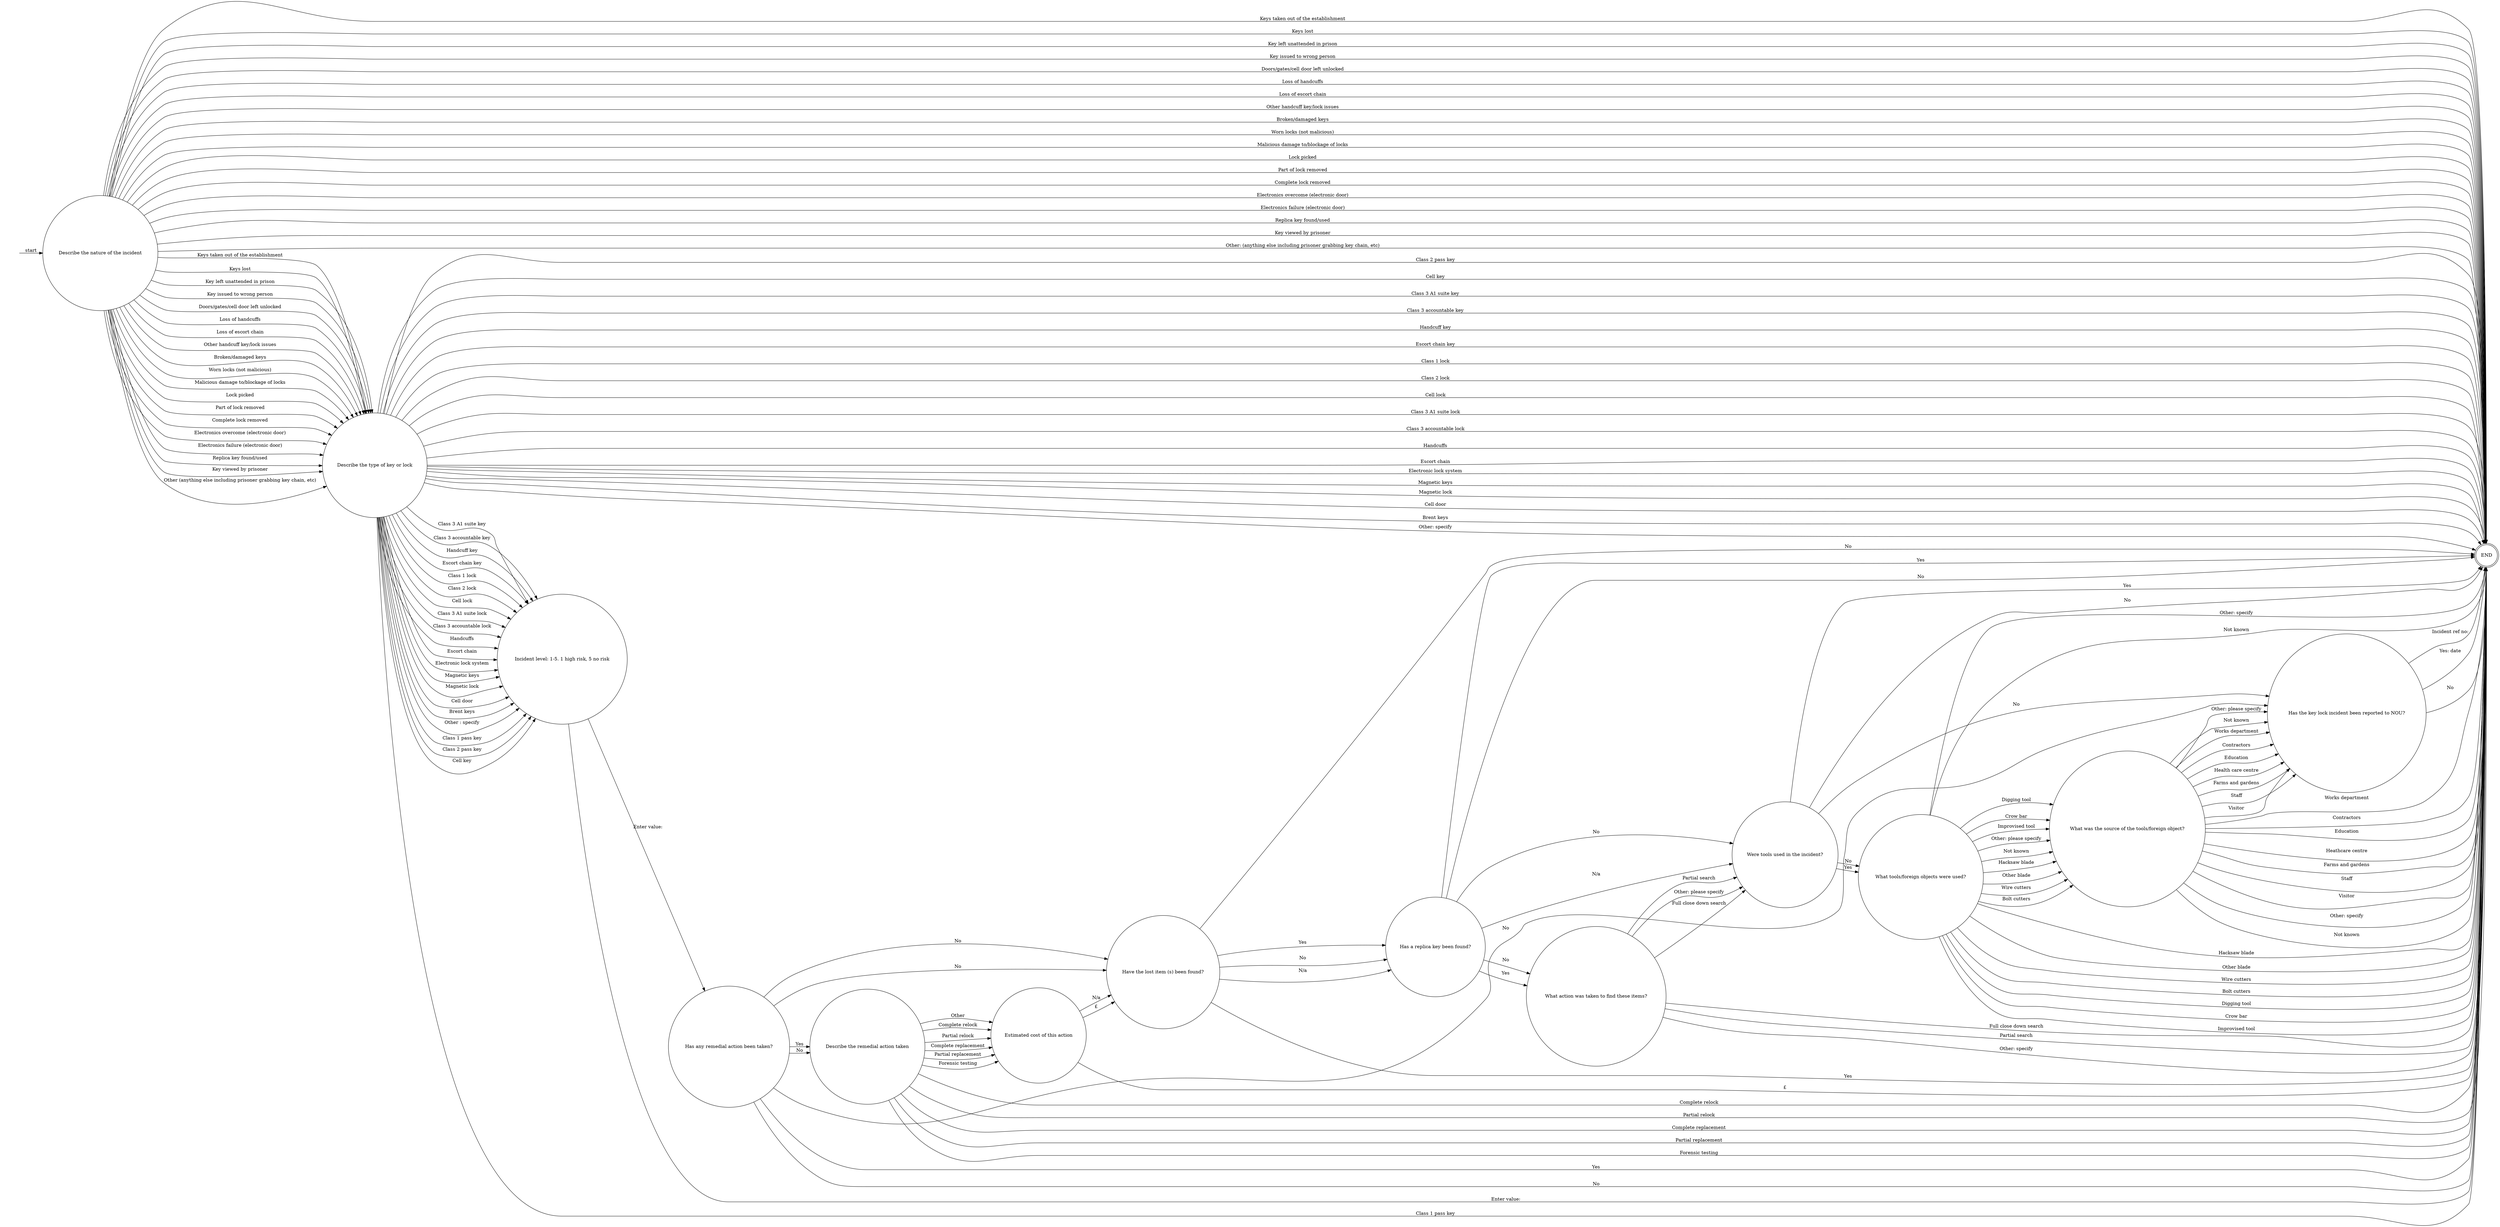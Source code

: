 digraph KEY_LOCK_INCIDENT {  rankdir=LR;
  node [shape = circle];
  START_NODE [label="", shape=none];
  START_NODE -> 45196 [label = "start"];
  END_NODE [label="END", shape="doublecircle"];
  45196 [label = "Describe the nature of the incident"];
  45196 -> END_NODE [label = "Keys taken out of the establishment", style="filled", color="#DDD"];
  45196 -> END_NODE [label = "Keys lost", style="filled", color="#DDD"];
  45196 -> END_NODE [label = "Key left unattended in prison", style="filled", color="#DDD"];
  45196 -> END_NODE [label = "Key issued to wrong person", style="filled", color="#DDD"];
  45196 -> END_NODE [label = "Doors/gates/cell door left unlocked", style="filled", color="#DDD"];
  45196 -> END_NODE [label = "Loss of handcuffs", style="filled", color="#DDD"];
  45196 -> END_NODE [label = "Loss of escort chain", style="filled", color="#DDD"];
  45196 -> END_NODE [label = "Other handcuff key/lock issues", style="filled", color="#DDD"];
  45196 -> END_NODE [label = "Broken/damaged keys", style="filled", color="#DDD"];
  45196 -> END_NODE [label = "Worn locks (not malicious)", style="filled", color="#DDD"];
  45196 -> END_NODE [label = "Malicious damage to/blockage of locks", style="filled", color="#DDD"];
  45196 -> END_NODE [label = "Lock picked", style="filled", color="#DDD"];
  45196 -> END_NODE [label = "Part of lock removed", style="filled", color="#DDD"];
  45196 -> END_NODE [label = "Complete lock removed", style="filled", color="#DDD"];
  45196 -> END_NODE [label = "Electronics overcome (electronic door)", style="filled", color="#DDD"];
  45196 -> END_NODE [label = "Electronics failure (electronic door)", style="filled", color="#DDD"];
  45196 -> END_NODE [label = "Replica key found/used", style="filled", color="#DDD"];
  45196 -> END_NODE [label = "Key viewed by prisoner", style="filled", color="#DDD"];
  45196 -> END_NODE [label = "Other: (anything else including prisoner grabbing key chain, etc)", style="filled", color="#DDD"];
  45196 -> 45197 [label = "Keys taken out of the establishment"];
  45196 -> 45197 [label = "Keys lost"];
  45196 -> 45197 [label = "Key left unattended in prison"];
  45196 -> 45197 [label = "Key issued to wrong person"];
  45196 -> 45197 [label = "Doors/gates/cell door left unlocked"];
  45196 -> 45197 [label = "Loss of handcuffs"];
  45196 -> 45197 [label = "Loss of escort chain"];
  45196 -> 45197 [label = "Other handcuff key/lock issues"];
  45196 -> 45197 [label = "Broken/damaged keys"];
  45196 -> 45197 [label = "Worn locks (not malicious)"];
  45196 -> 45197 [label = "Malicious damage to/blockage of locks"];
  45196 -> 45197 [label = "Lock picked"];
  45196 -> 45197 [label = "Part of lock removed"];
  45196 -> 45197 [label = "Complete lock removed"];
  45196 -> 45197 [label = "Electronics overcome (electronic door)"];
  45196 -> 45197 [label = "Electronics failure (electronic door)"];
  45196 -> 45197 [label = "Replica key found/used"];
  45196 -> 45197 [label = "Key viewed by prisoner"];
  45196 -> 45197 [label = "Other (anything else including prisoner grabbing key chain, etc)"];
  45197 [label = "Describe the type of key or lock"];
  45197 -> END_NODE [label = "Class 1 pass key", style="filled", color="#DDD"];
  45197 -> END_NODE [label = "Class 2 pass key", style="filled", color="#DDD"];
  45197 -> END_NODE [label = "Cell key", style="filled", color="#DDD"];
  45197 -> END_NODE [label = "Class 3 A1 suite key", style="filled", color="#DDD"];
  45197 -> END_NODE [label = "Class 3 accountable key", style="filled", color="#DDD"];
  45197 -> END_NODE [label = "Handcuff key", style="filled", color="#DDD"];
  45197 -> END_NODE [label = "Escort chain key", style="filled", color="#DDD"];
  45197 -> END_NODE [label = "Class 1 lock", style="filled", color="#DDD"];
  45197 -> END_NODE [label = "Class 2 lock", style="filled", color="#DDD"];
  45197 -> END_NODE [label = "Cell lock", style="filled", color="#DDD"];
  45197 -> END_NODE [label = "Class 3 A1 suite lock", style="filled", color="#DDD"];
  45197 -> END_NODE [label = "Class 3 accountable lock", style="filled", color="#DDD"];
  45197 -> END_NODE [label = "Handcuffs", style="filled", color="#DDD"];
  45197 -> END_NODE [label = "Escort chain", style="filled", color="#DDD"];
  45197 -> END_NODE [label = "Electronic lock system", style="filled", color="#DDD"];
  45197 -> END_NODE [label = "Magnetic keys", style="filled", color="#DDD"];
  45197 -> END_NODE [label = "Magnetic lock", style="filled", color="#DDD"];
  45197 -> END_NODE [label = "Cell door", style="filled", color="#DDD"];
  45197 -> END_NODE [label = "Brent keys", style="filled", color="#DDD"];
  45197 -> END_NODE [label = "Other: specify", style="filled", color="#DDD"];
  45197 -> 45198 [label = "Class 1 pass key"];
  45197 -> 45198 [label = "Class 2 pass key"];
  45197 -> 45198 [label = "Cell key"];
  45197 -> 45198 [label = "Class 3 A1 suite key"];
  45197 -> 45198 [label = "Class 3 accountable key"];
  45197 -> 45198 [label = "Handcuff key"];
  45197 -> 45198 [label = "Escort chain key"];
  45197 -> 45198 [label = "Class 1 lock"];
  45197 -> 45198 [label = "Class 2 lock"];
  45197 -> 45198 [label = "Cell lock"];
  45197 -> 45198 [label = "Class 3 A1 suite lock"];
  45197 -> 45198 [label = "Class 3 accountable lock"];
  45197 -> 45198 [label = "Handcuffs"];
  45197 -> 45198 [label = "Escort chain"];
  45197 -> 45198 [label = "Electronic lock system"];
  45197 -> 45198 [label = "Magnetic keys"];
  45197 -> 45198 [label = "Magnetic lock"];
  45197 -> 45198 [label = "Cell door"];
  45197 -> 45198 [label = "Brent keys"];
  45197 -> 45198 [label = "Other : specify"];
  45198 [label = "Incident level: 1-5. 1 high risk, 5 no risk"];
  45198 -> END_NODE [label = "Enter value:", style="filled", color="#DDD"];
  45198 -> 45199 [label = "Enter value:"];
  45199 [label = "Has any remedial action been taken?"];
  45199 -> END_NODE [label = "Yes", style="filled", color="#DDD"];
  45199 -> END_NODE [label = "No", style="filled", color="#DDD"];
  45199 -> 45200 [label = "Yes"];
  45199 -> 45200 [label = "No", style="filled", color="#DDD"];
  45199 -> 45202 [label = "No", style="filled", color="#DDD"];
  45199 -> 45208 [label = "No", style="filled", color="#DDD"];
  45199 -> 45202 [label = "No"];
  45200 [label = "Describe the remedial action taken"];
  45200 -> END_NODE [label = "Complete relock", style="filled", color="#DDD"];
  45200 -> END_NODE [label = "Partial relock", style="filled", color="#DDD"];
  45200 -> END_NODE [label = "Complete replacement", style="filled", color="#DDD"];
  45200 -> END_NODE [label = "Partial replacement", style="filled", color="#DDD"];
  45200 -> END_NODE [label = "Forensic testing", style="filled", color="#DDD"];
  45200 -> 45201 [label = "Complete relock"];
  45200 -> 45201 [label = "Partial relock"];
  45200 -> 45201 [label = "Complete replacement"];
  45200 -> 45201 [label = "Partial replacement"];
  45200 -> 45201 [label = "Forensic testing"];
  45200 -> 45201 [label = "Other"];
  45201 [label = "Estimated cost of this action"];
  45201 -> END_NODE [label = "£", style="filled", color="#DDD"];
  45201 -> 45202 [label = "£"];
  45201 -> 45202 [label = "N/a"];
  45202 [label = "Have the lost item (s) been found?"];
  45202 -> END_NODE [label = "Yes", style="filled", color="#DDD"];
  45202 -> END_NODE [label = "No", style="filled", color="#DDD"];
  45202 -> 45203 [label = "Yes"];
  45202 -> 45203 [label = "No"];
  45202 -> 45203 [label = "N/a"];
  45203 [label = "Has a replica key been found?"];
  45203 -> END_NODE [label = "Yes", style="filled", color="#DDD"];
  45203 -> END_NODE [label = "No", style="filled", color="#DDD"];
  45203 -> 45204 [label = "Yes"];
  45203 -> 45204 [label = "No", style="filled", color="#DDD"];
  45203 -> 45205 [label = "No"];
  45203 -> 45205 [label = "N/a"];
  45204 [label = "What action was taken to find these items?"];
  45204 -> END_NODE [label = "Full close down search", style="filled", color="#DDD"];
  45204 -> END_NODE [label = "Partial search", style="filled", color="#DDD"];
  45204 -> END_NODE [label = "Other: specify", style="filled", color="#DDD"];
  45204 -> 45205 [label = "Full close down search"];
  45204 -> 45205 [label = "Partial search"];
  45204 -> 45205 [label = "Other: please specify"];
  45205 [label = "Were tools used in the incident?"];
  45205 -> END_NODE [label = "Yes", style="filled", color="#DDD"];
  45205 -> END_NODE [label = "No", style="filled", color="#DDD"];
  45205 -> 45206 [label = "Yes"];
  45205 -> 45206 [label = "No", style="filled", color="#DDD"];
  45205 -> 45208 [label = "No"];
  45206 [label = "What tools/foreign objects were used?"];
  45206 -> END_NODE [label = "Hacksaw blade", style="filled", color="#DDD"];
  45206 -> END_NODE [label = "Other blade", style="filled", color="#DDD"];
  45206 -> END_NODE [label = "Wire cutters", style="filled", color="#DDD"];
  45206 -> END_NODE [label = "Bolt cutters", style="filled", color="#DDD"];
  45206 -> END_NODE [label = "Digging tool", style="filled", color="#DDD"];
  45206 -> END_NODE [label = "Crow bar", style="filled", color="#DDD"];
  45206 -> END_NODE [label = "Improvised tool", style="filled", color="#DDD"];
  45206 -> END_NODE [label = "Other: specify", style="filled", color="#DDD"];
  45206 -> END_NODE [label = "Not known", style="filled", color="#DDD"];
  45206 -> 45207 [label = "Hacksaw blade"];
  45206 -> 45207 [label = "Other blade"];
  45206 -> 45207 [label = "Wire cutters"];
  45206 -> 45207 [label = "Bolt cutters"];
  45206 -> 45207 [label = "Digging tool"];
  45206 -> 45207 [label = "Crow bar"];
  45206 -> 45207 [label = "Improvised tool"];
  45206 -> 45207 [label = "Other: please specify"];
  45206 -> 45207 [label = "Not known"];
  45207 [label = "What was the source of the tools/foreign object?"];
  45207 -> END_NODE [label = "Works department", style="filled", color="#DDD"];
  45207 -> END_NODE [label = "Contractors", style="filled", color="#DDD"];
  45207 -> END_NODE [label = "Education", style="filled", color="#DDD"];
  45207 -> END_NODE [label = "Heathcare centre", style="filled", color="#DDD"];
  45207 -> END_NODE [label = "Farms and gardens", style="filled", color="#DDD"];
  45207 -> END_NODE [label = "Staff", style="filled", color="#DDD"];
  45207 -> END_NODE [label = "Visitor", style="filled", color="#DDD"];
  45207 -> END_NODE [label = "Other: specify", style="filled", color="#DDD"];
  45207 -> END_NODE [label = "Not known", style="filled", color="#DDD"];
  45207 -> 45208 [label = "Works department"];
  45207 -> 45208 [label = "Contractors"];
  45207 -> 45208 [label = "Education"];
  45207 -> 45208 [label = "Health care centre"];
  45207 -> 45208 [label = "Farms and gardens"];
  45207 -> 45208 [label = "Staff"];
  45207 -> 45208 [label = "Visitor"];
  45207 -> 45208 [label = "Other: please specify"];
  45207 -> 45208 [label = "Not known"];
  45208 [label = "Has the key lock incident been reported to NOU?"];
  45208 -> END_NODE [label = "Yes: date"];
  45208 -> END_NODE [label = "No"];
  45208 -> END_NODE [label = "Incident ref no:"];
}
